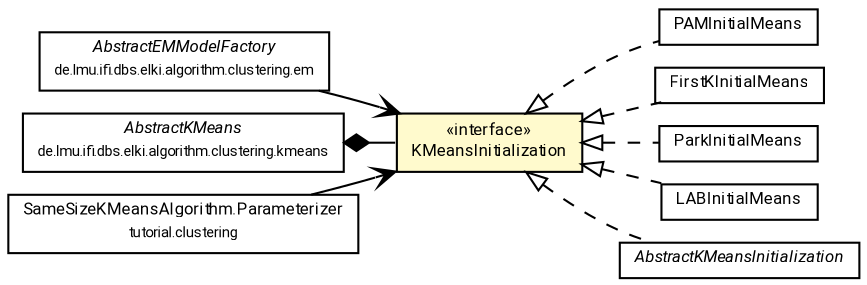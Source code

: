 #!/usr/local/bin/dot
#
# Class diagram 
# Generated by UMLGraph version R5_7_2-60-g0e99a6 (http://www.spinellis.gr/umlgraph/)
#

digraph G {
	graph [fontnames="svg"]
	edge [fontname="Roboto",fontsize=7,labelfontname="Roboto",labelfontsize=7,color="black"];
	node [fontname="Roboto",fontcolor="black",fontsize=8,shape=plaintext,margin=0,width=0,height=0];
	nodesep=0.15;
	ranksep=0.25;
	rankdir=LR;
	// de.lmu.ifi.dbs.elki.algorithm.clustering.em.AbstractEMModelFactory<V extends de.lmu.ifi.dbs.elki.data.NumberVector, M extends de.lmu.ifi.dbs.elki.data.model.MeanModel>
	c5684699 [label=<<table title="de.lmu.ifi.dbs.elki.algorithm.clustering.em.AbstractEMModelFactory" border="0" cellborder="1" cellspacing="0" cellpadding="2" href="../../em/AbstractEMModelFactory.html" target="_parent">
		<tr><td><table border="0" cellspacing="0" cellpadding="1">
		<tr><td align="center" balign="center"> <font face="Roboto"><i>AbstractEMModelFactory</i></font> </td></tr>
		<tr><td align="center" balign="center"> <font face="Roboto" point-size="7.0">de.lmu.ifi.dbs.elki.algorithm.clustering.em</font> </td></tr>
		</table></td></tr>
		</table>>, URL="../../em/AbstractEMModelFactory.html"];
	// de.lmu.ifi.dbs.elki.algorithm.clustering.kmeans.initialization.PAMInitialMeans<O>
	c5684864 [label=<<table title="de.lmu.ifi.dbs.elki.algorithm.clustering.kmeans.initialization.PAMInitialMeans" border="0" cellborder="1" cellspacing="0" cellpadding="2" href="PAMInitialMeans.html" target="_parent">
		<tr><td><table border="0" cellspacing="0" cellpadding="1">
		<tr><td align="center" balign="center"> <font face="Roboto">PAMInitialMeans</font> </td></tr>
		</table></td></tr>
		</table>>, URL="PAMInitialMeans.html"];
	// de.lmu.ifi.dbs.elki.algorithm.clustering.kmeans.initialization.FirstKInitialMeans<O>
	c5684866 [label=<<table title="de.lmu.ifi.dbs.elki.algorithm.clustering.kmeans.initialization.FirstKInitialMeans" border="0" cellborder="1" cellspacing="0" cellpadding="2" href="FirstKInitialMeans.html" target="_parent">
		<tr><td><table border="0" cellspacing="0" cellpadding="1">
		<tr><td align="center" balign="center"> <font face="Roboto">FirstKInitialMeans</font> </td></tr>
		</table></td></tr>
		</table>>, URL="FirstKInitialMeans.html"];
	// de.lmu.ifi.dbs.elki.algorithm.clustering.kmeans.initialization.KMeansInitialization
	c5684872 [label=<<table title="de.lmu.ifi.dbs.elki.algorithm.clustering.kmeans.initialization.KMeansInitialization" border="0" cellborder="1" cellspacing="0" cellpadding="2" bgcolor="lemonChiffon" href="KMeansInitialization.html" target="_parent">
		<tr><td><table border="0" cellspacing="0" cellpadding="1">
		<tr><td align="center" balign="center"> &#171;interface&#187; </td></tr>
		<tr><td align="center" balign="center"> <font face="Roboto">KMeansInitialization</font> </td></tr>
		</table></td></tr>
		</table>>, URL="KMeansInitialization.html"];
	// de.lmu.ifi.dbs.elki.algorithm.clustering.kmeans.initialization.ParkInitialMeans<O>
	c5684873 [label=<<table title="de.lmu.ifi.dbs.elki.algorithm.clustering.kmeans.initialization.ParkInitialMeans" border="0" cellborder="1" cellspacing="0" cellpadding="2" href="ParkInitialMeans.html" target="_parent">
		<tr><td><table border="0" cellspacing="0" cellpadding="1">
		<tr><td align="center" balign="center"> <font face="Roboto">ParkInitialMeans</font> </td></tr>
		</table></td></tr>
		</table>>, URL="ParkInitialMeans.html"];
	// de.lmu.ifi.dbs.elki.algorithm.clustering.kmeans.initialization.LABInitialMeans<O>
	c5684879 [label=<<table title="de.lmu.ifi.dbs.elki.algorithm.clustering.kmeans.initialization.LABInitialMeans" border="0" cellborder="1" cellspacing="0" cellpadding="2" href="LABInitialMeans.html" target="_parent">
		<tr><td><table border="0" cellspacing="0" cellpadding="1">
		<tr><td align="center" balign="center"> <font face="Roboto">LABInitialMeans</font> </td></tr>
		</table></td></tr>
		</table>>, URL="LABInitialMeans.html"];
	// de.lmu.ifi.dbs.elki.algorithm.clustering.kmeans.initialization.AbstractKMeansInitialization
	c5684892 [label=<<table title="de.lmu.ifi.dbs.elki.algorithm.clustering.kmeans.initialization.AbstractKMeansInitialization" border="0" cellborder="1" cellspacing="0" cellpadding="2" href="AbstractKMeansInitialization.html" target="_parent">
		<tr><td><table border="0" cellspacing="0" cellpadding="1">
		<tr><td align="center" balign="center"> <font face="Roboto"><i>AbstractKMeansInitialization</i></font> </td></tr>
		</table></td></tr>
		</table>>, URL="AbstractKMeansInitialization.html"];
	// de.lmu.ifi.dbs.elki.algorithm.clustering.kmeans.AbstractKMeans<V extends de.lmu.ifi.dbs.elki.data.NumberVector, M extends de.lmu.ifi.dbs.elki.data.model.Model>
	c5684899 [label=<<table title="de.lmu.ifi.dbs.elki.algorithm.clustering.kmeans.AbstractKMeans" border="0" cellborder="1" cellspacing="0" cellpadding="2" href="../AbstractKMeans.html" target="_parent">
		<tr><td><table border="0" cellspacing="0" cellpadding="1">
		<tr><td align="center" balign="center"> <font face="Roboto"><i>AbstractKMeans</i></font> </td></tr>
		<tr><td align="center" balign="center"> <font face="Roboto" point-size="7.0">de.lmu.ifi.dbs.elki.algorithm.clustering.kmeans</font> </td></tr>
		</table></td></tr>
		</table>>, URL="../AbstractKMeans.html"];
	// tutorial.clustering.SameSizeKMeansAlgorithm.Parameterizer<V extends de.lmu.ifi.dbs.elki.data.NumberVector>
	c5687241 [label=<<table title="tutorial.clustering.SameSizeKMeansAlgorithm.Parameterizer" border="0" cellborder="1" cellspacing="0" cellpadding="2" href="../../../../../../../../../tutorial/clustering/SameSizeKMeansAlgorithm.Parameterizer.html" target="_parent">
		<tr><td><table border="0" cellspacing="0" cellpadding="1">
		<tr><td align="center" balign="center"> <font face="Roboto">SameSizeKMeansAlgorithm.Parameterizer</font> </td></tr>
		<tr><td align="center" balign="center"> <font face="Roboto" point-size="7.0">tutorial.clustering</font> </td></tr>
		</table></td></tr>
		</table>>, URL="../../../../../../../../../tutorial/clustering/SameSizeKMeansAlgorithm.Parameterizer.html"];
	// de.lmu.ifi.dbs.elki.algorithm.clustering.kmeans.initialization.PAMInitialMeans<O> implements de.lmu.ifi.dbs.elki.algorithm.clustering.kmeans.initialization.KMeansInitialization
	c5684872 -> c5684864 [arrowtail=empty,style=dashed,dir=back,weight=9];
	// de.lmu.ifi.dbs.elki.algorithm.clustering.kmeans.initialization.FirstKInitialMeans<O> implements de.lmu.ifi.dbs.elki.algorithm.clustering.kmeans.initialization.KMeansInitialization
	c5684872 -> c5684866 [arrowtail=empty,style=dashed,dir=back,weight=9];
	// de.lmu.ifi.dbs.elki.algorithm.clustering.kmeans.initialization.ParkInitialMeans<O> implements de.lmu.ifi.dbs.elki.algorithm.clustering.kmeans.initialization.KMeansInitialization
	c5684872 -> c5684873 [arrowtail=empty,style=dashed,dir=back,weight=9];
	// de.lmu.ifi.dbs.elki.algorithm.clustering.kmeans.initialization.LABInitialMeans<O> implements de.lmu.ifi.dbs.elki.algorithm.clustering.kmeans.initialization.KMeansInitialization
	c5684872 -> c5684879 [arrowtail=empty,style=dashed,dir=back,weight=9];
	// de.lmu.ifi.dbs.elki.algorithm.clustering.kmeans.initialization.AbstractKMeansInitialization implements de.lmu.ifi.dbs.elki.algorithm.clustering.kmeans.initialization.KMeansInitialization
	c5684872 -> c5684892 [arrowtail=empty,style=dashed,dir=back,weight=9];
	// de.lmu.ifi.dbs.elki.algorithm.clustering.kmeans.AbstractKMeans<V extends de.lmu.ifi.dbs.elki.data.NumberVector, M extends de.lmu.ifi.dbs.elki.data.model.Model> composed de.lmu.ifi.dbs.elki.algorithm.clustering.kmeans.initialization.KMeansInitialization
	c5684899 -> c5684872 [arrowhead=none,arrowtail=diamond,dir=back,weight=6];
	// de.lmu.ifi.dbs.elki.algorithm.clustering.em.AbstractEMModelFactory<V extends de.lmu.ifi.dbs.elki.data.NumberVector, M extends de.lmu.ifi.dbs.elki.data.model.MeanModel> navassoc de.lmu.ifi.dbs.elki.algorithm.clustering.kmeans.initialization.KMeansInitialization
	c5684699 -> c5684872 [arrowhead=open,weight=1];
	// tutorial.clustering.SameSizeKMeansAlgorithm.Parameterizer<V extends de.lmu.ifi.dbs.elki.data.NumberVector> navassoc de.lmu.ifi.dbs.elki.algorithm.clustering.kmeans.initialization.KMeansInitialization
	c5687241 -> c5684872 [arrowhead=open,weight=1];
}


